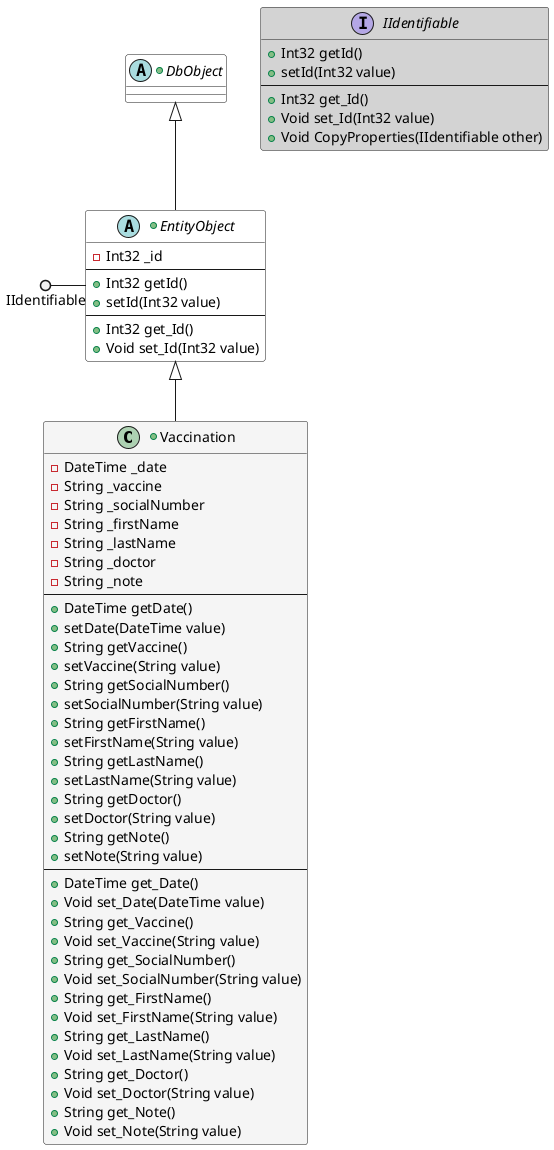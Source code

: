 ﻿//@GeneratedCode
@startuml eVaccinationPass.Logic.Entities.Vaccination
+class Vaccination #whitesmoke {
    - DateTime _date
    - String _vaccine
    - String _socialNumber
    - String _firstName
    - String _lastName
    - String _doctor
    - String _note
    ---
     + DateTime getDate()
     + setDate(DateTime value)
     + String getVaccine()
     + setVaccine(String value)
     + String getSocialNumber()
     + setSocialNumber(String value)
     + String getFirstName()
     + setFirstName(String value)
     + String getLastName()
     + setLastName(String value)
     + String getDoctor()
     + setDoctor(String value)
     + String getNote()
     + setNote(String value)
    ---
    + DateTime get_Date()
    + Void set_Date(DateTime value)
    + String get_Vaccine()
    + Void set_Vaccine(String value)
    + String get_SocialNumber()
    + Void set_SocialNumber(String value)
    + String get_FirstName()
    + Void set_FirstName(String value)
    + String get_LastName()
    + Void set_LastName(String value)
    + String get_Doctor()
    + Void set_Doctor(String value)
    + String get_Note()
    + Void set_Note(String value)
}
+abstract class EntityObject #white {
    - Int32 _id
    ---
     + Int32 getId()
     + setId(Int32 value)
    ---
    + Int32 get_Id()
    + Void set_Id(Int32 value)
}
+abstract class DbObject #white {
}
interface IIdentifiable #lightgrey {
     + Int32 getId()
     + setId(Int32 value)
    ---
    + Int32 get_Id()
    + Void set_Id(Int32 value)
    + Void CopyProperties(IIdentifiable other)
}
EntityObject <|-- Vaccination
DbObject <|-- EntityObject
IIdentifiable ()- EntityObject
@enduml
